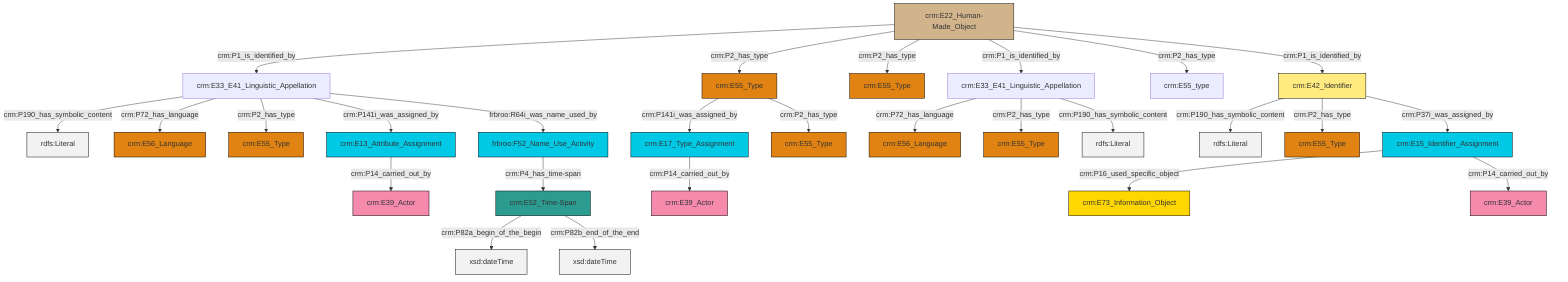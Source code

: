 graph TD
classDef Literal fill:#f2f2f2,stroke:#000000;
classDef CRM_Entity fill:#FFFFFF,stroke:#000000;
classDef Temporal_Entity fill:#00C9E6, stroke:#000000;
classDef Type fill:#E18312, stroke:#000000;
classDef Time-Span fill:#2C9C91, stroke:#000000;
classDef Appellation fill:#FFEB7F, stroke:#000000;
classDef Place fill:#008836, stroke:#000000;
classDef Persistent_Item fill:#B266B2, stroke:#000000;
classDef Conceptual_Object fill:#FFD700, stroke:#000000;
classDef Physical_Thing fill:#D2B48C, stroke:#000000;
classDef Actor fill:#f58aad, stroke:#000000;
classDef PC_Classes fill:#4ce600, stroke:#000000;
classDef Multi fill:#cccccc,stroke:#000000;

0["crm:E33_E41_Linguistic_Appellation"]:::Default -->|crm:P72_has_language| 1["crm:E56_Language"]:::Type
2["crm:E22_Human-Made_Object"]:::Physical_Thing -->|crm:P1_is_identified_by| 3["crm:E33_E41_Linguistic_Appellation"]:::Default
7["crm:E15_Identifier_Assignment"]:::Temporal_Entity -->|crm:P16_used_specific_object| 8["crm:E73_Information_Object"]:::Conceptual_Object
2["crm:E22_Human-Made_Object"]:::Physical_Thing -->|crm:P2_has_type| 11["crm:E55_Type"]:::Type
15["crm:E13_Attribute_Assignment"]:::Temporal_Entity -->|crm:P14_carried_out_by| 5["crm:E39_Actor"]:::Actor
20["frbroo:F52_Name_Use_Activity"]:::Temporal_Entity -->|crm:P4_has_time-span| 21["crm:E52_Time-Span"]:::Time-Span
11["crm:E55_Type"]:::Type -->|crm:P141i_was_assigned_by| 22["crm:E17_Type_Assignment"]:::Temporal_Entity
3["crm:E33_E41_Linguistic_Appellation"]:::Default -->|crm:P190_has_symbolic_content| 25[rdfs:Literal]:::Literal
9["crm:E42_Identifier"]:::Appellation -->|crm:P190_has_symbolic_content| 27[rdfs:Literal]:::Literal
9["crm:E42_Identifier"]:::Appellation -->|crm:P2_has_type| 32["crm:E55_Type"]:::Type
7["crm:E15_Identifier_Assignment"]:::Temporal_Entity -->|crm:P14_carried_out_by| 33["crm:E39_Actor"]:::Actor
2["crm:E22_Human-Made_Object"]:::Physical_Thing -->|crm:P2_has_type| 34["crm:E55_Type"]:::Type
2["crm:E22_Human-Made_Object"]:::Physical_Thing -->|crm:P1_is_identified_by| 0["crm:E33_E41_Linguistic_Appellation"]:::Default
9["crm:E42_Identifier"]:::Appellation -->|crm:P37i_was_assigned_by| 7["crm:E15_Identifier_Assignment"]:::Temporal_Entity
3["crm:E33_E41_Linguistic_Appellation"]:::Default -->|crm:P72_has_language| 37["crm:E56_Language"]:::Type
21["crm:E52_Time-Span"]:::Time-Span -->|crm:P82a_begin_of_the_begin| 38[xsd:dateTime]:::Literal
11["crm:E55_Type"]:::Type -->|crm:P2_has_type| 23["crm:E55_Type"]:::Type
3["crm:E33_E41_Linguistic_Appellation"]:::Default -->|crm:P2_has_type| 17["crm:E55_Type"]:::Type
2["crm:E22_Human-Made_Object"]:::Physical_Thing -->|crm:P2_has_type| 30["crm:E55_type"]:::Default
21["crm:E52_Time-Span"]:::Time-Span -->|crm:P82b_end_of_the_end| 42[xsd:dateTime]:::Literal
3["crm:E33_E41_Linguistic_Appellation"]:::Default -->|crm:P141i_was_assigned_by| 15["crm:E13_Attribute_Assignment"]:::Temporal_Entity
22["crm:E17_Type_Assignment"]:::Temporal_Entity -->|crm:P14_carried_out_by| 35["crm:E39_Actor"]:::Actor
2["crm:E22_Human-Made_Object"]:::Physical_Thing -->|crm:P1_is_identified_by| 9["crm:E42_Identifier"]:::Appellation
0["crm:E33_E41_Linguistic_Appellation"]:::Default -->|crm:P2_has_type| 13["crm:E55_Type"]:::Type
3["crm:E33_E41_Linguistic_Appellation"]:::Default -->|frbroo:R64i_was_name_used_by| 20["frbroo:F52_Name_Use_Activity"]:::Temporal_Entity
0["crm:E33_E41_Linguistic_Appellation"]:::Default -->|crm:P190_has_symbolic_content| 48[rdfs:Literal]:::Literal